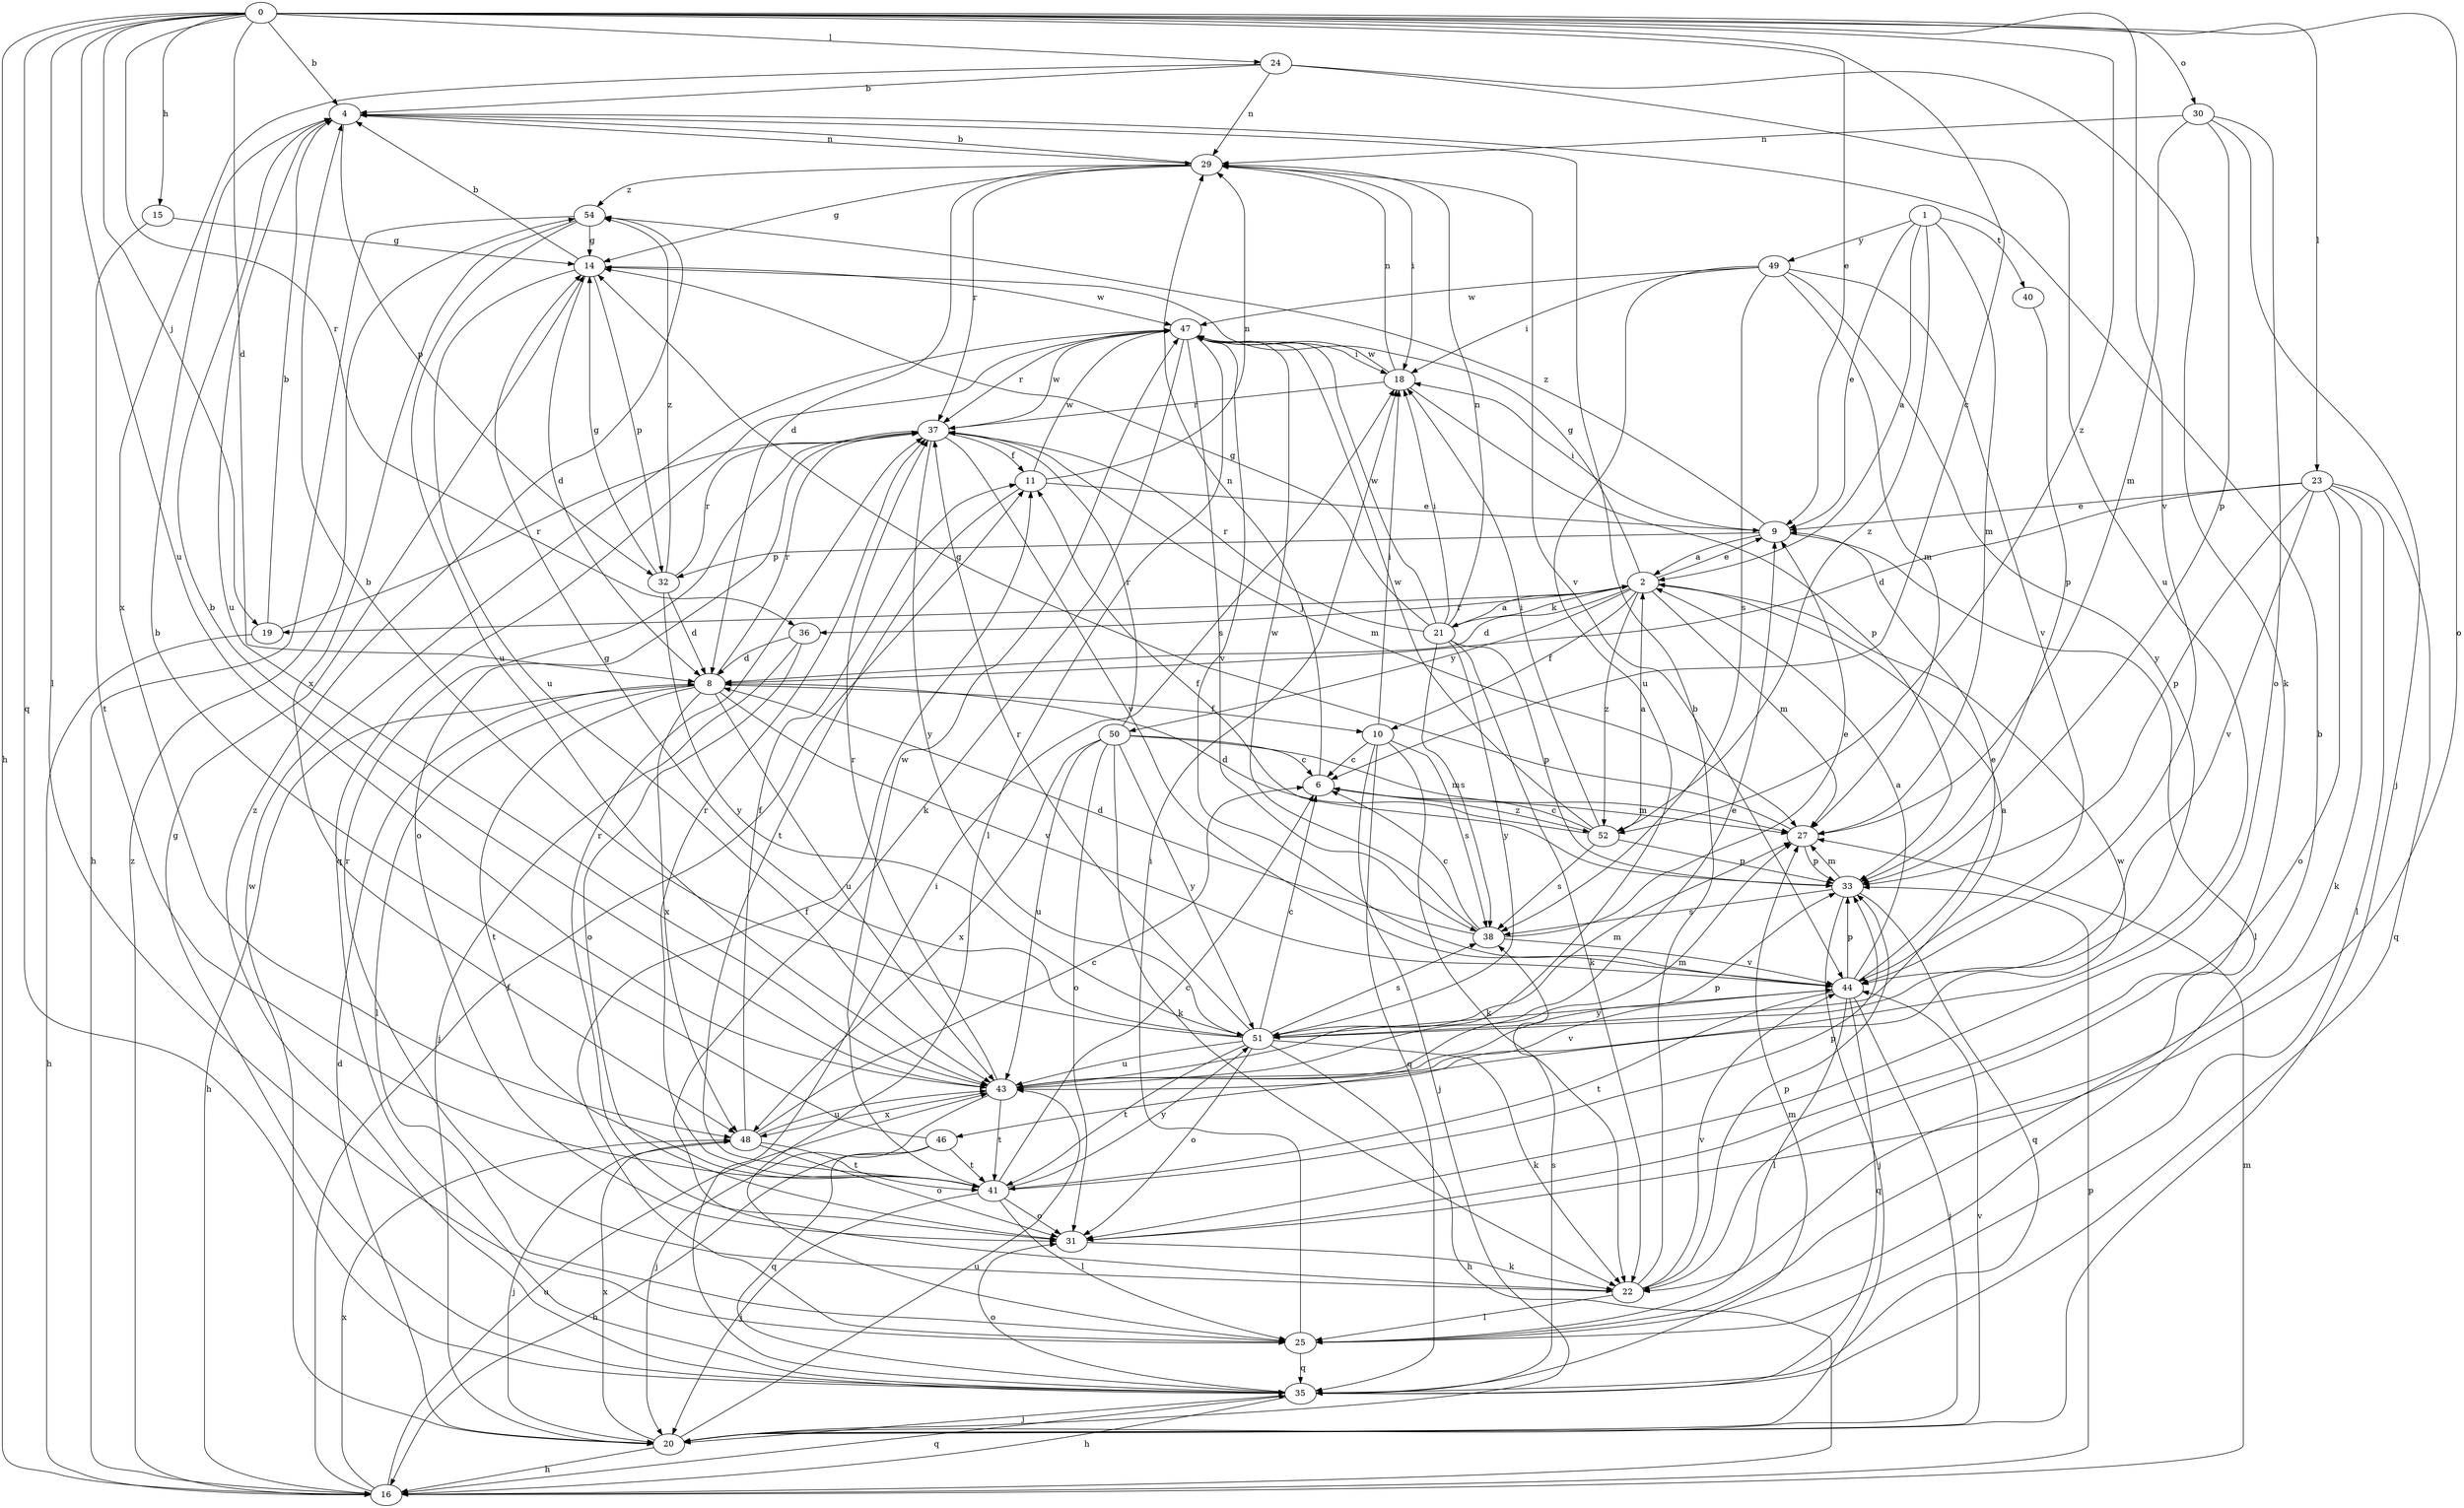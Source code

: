 strict digraph  {
0;
1;
2;
4;
6;
8;
9;
10;
11;
14;
15;
16;
18;
19;
20;
21;
22;
23;
24;
25;
27;
29;
30;
31;
32;
33;
35;
36;
37;
38;
40;
41;
43;
44;
46;
47;
48;
49;
50;
51;
52;
54;
0 -> 4  [label=b];
0 -> 6  [label=c];
0 -> 8  [label=d];
0 -> 9  [label=e];
0 -> 15  [label=h];
0 -> 16  [label=h];
0 -> 19  [label=j];
0 -> 23  [label=l];
0 -> 24  [label=l];
0 -> 25  [label=l];
0 -> 30  [label=o];
0 -> 31  [label=o];
0 -> 35  [label=q];
0 -> 36  [label=r];
0 -> 43  [label=u];
0 -> 44  [label=v];
0 -> 52  [label=z];
1 -> 2  [label=a];
1 -> 9  [label=e];
1 -> 27  [label=m];
1 -> 40  [label=t];
1 -> 49  [label=y];
1 -> 52  [label=z];
2 -> 8  [label=d];
2 -> 9  [label=e];
2 -> 10  [label=f];
2 -> 14  [label=g];
2 -> 19  [label=j];
2 -> 21  [label=k];
2 -> 27  [label=m];
2 -> 36  [label=r];
2 -> 46  [label=w];
2 -> 50  [label=y];
2 -> 52  [label=z];
4 -> 29  [label=n];
4 -> 32  [label=p];
4 -> 43  [label=u];
6 -> 27  [label=m];
6 -> 29  [label=n];
6 -> 52  [label=z];
8 -> 10  [label=f];
8 -> 16  [label=h];
8 -> 25  [label=l];
8 -> 37  [label=r];
8 -> 41  [label=t];
8 -> 43  [label=u];
8 -> 44  [label=v];
8 -> 48  [label=x];
9 -> 2  [label=a];
9 -> 18  [label=i];
9 -> 25  [label=l];
9 -> 32  [label=p];
9 -> 54  [label=z];
10 -> 6  [label=c];
10 -> 18  [label=i];
10 -> 20  [label=j];
10 -> 22  [label=k];
10 -> 35  [label=q];
10 -> 38  [label=s];
11 -> 9  [label=e];
11 -> 29  [label=n];
11 -> 41  [label=t];
11 -> 47  [label=w];
14 -> 4  [label=b];
14 -> 8  [label=d];
14 -> 32  [label=p];
14 -> 43  [label=u];
14 -> 47  [label=w];
15 -> 14  [label=g];
15 -> 41  [label=t];
16 -> 11  [label=f];
16 -> 27  [label=m];
16 -> 33  [label=p];
16 -> 35  [label=q];
16 -> 43  [label=u];
16 -> 48  [label=x];
16 -> 54  [label=z];
18 -> 29  [label=n];
18 -> 33  [label=p];
18 -> 37  [label=r];
18 -> 47  [label=w];
19 -> 4  [label=b];
19 -> 16  [label=h];
19 -> 37  [label=r];
20 -> 8  [label=d];
20 -> 16  [label=h];
20 -> 43  [label=u];
20 -> 44  [label=v];
20 -> 47  [label=w];
20 -> 48  [label=x];
21 -> 2  [label=a];
21 -> 14  [label=g];
21 -> 18  [label=i];
21 -> 22  [label=k];
21 -> 29  [label=n];
21 -> 33  [label=p];
21 -> 37  [label=r];
21 -> 38  [label=s];
21 -> 47  [label=w];
21 -> 51  [label=y];
22 -> 4  [label=b];
22 -> 25  [label=l];
22 -> 33  [label=p];
22 -> 37  [label=r];
22 -> 44  [label=v];
23 -> 8  [label=d];
23 -> 9  [label=e];
23 -> 22  [label=k];
23 -> 25  [label=l];
23 -> 31  [label=o];
23 -> 33  [label=p];
23 -> 35  [label=q];
23 -> 44  [label=v];
24 -> 4  [label=b];
24 -> 22  [label=k];
24 -> 29  [label=n];
24 -> 43  [label=u];
24 -> 48  [label=x];
25 -> 4  [label=b];
25 -> 11  [label=f];
25 -> 18  [label=i];
25 -> 35  [label=q];
27 -> 14  [label=g];
27 -> 33  [label=p];
29 -> 4  [label=b];
29 -> 8  [label=d];
29 -> 14  [label=g];
29 -> 18  [label=i];
29 -> 37  [label=r];
29 -> 44  [label=v];
29 -> 54  [label=z];
30 -> 20  [label=j];
30 -> 27  [label=m];
30 -> 29  [label=n];
30 -> 31  [label=o];
30 -> 33  [label=p];
31 -> 22  [label=k];
31 -> 37  [label=r];
32 -> 8  [label=d];
32 -> 14  [label=g];
32 -> 37  [label=r];
32 -> 51  [label=y];
32 -> 54  [label=z];
33 -> 11  [label=f];
33 -> 20  [label=j];
33 -> 27  [label=m];
33 -> 35  [label=q];
33 -> 38  [label=s];
35 -> 14  [label=g];
35 -> 16  [label=h];
35 -> 18  [label=i];
35 -> 20  [label=j];
35 -> 27  [label=m];
35 -> 31  [label=o];
35 -> 38  [label=s];
35 -> 54  [label=z];
36 -> 8  [label=d];
36 -> 20  [label=j];
36 -> 31  [label=o];
37 -> 11  [label=f];
37 -> 27  [label=m];
37 -> 31  [label=o];
37 -> 44  [label=v];
37 -> 47  [label=w];
37 -> 51  [label=y];
38 -> 6  [label=c];
38 -> 8  [label=d];
38 -> 9  [label=e];
38 -> 44  [label=v];
38 -> 47  [label=w];
40 -> 33  [label=p];
41 -> 6  [label=c];
41 -> 20  [label=j];
41 -> 25  [label=l];
41 -> 31  [label=o];
41 -> 33  [label=p];
41 -> 37  [label=r];
41 -> 47  [label=w];
41 -> 51  [label=y];
43 -> 4  [label=b];
43 -> 9  [label=e];
43 -> 20  [label=j];
43 -> 27  [label=m];
43 -> 33  [label=p];
43 -> 37  [label=r];
43 -> 41  [label=t];
43 -> 44  [label=v];
43 -> 48  [label=x];
44 -> 2  [label=a];
44 -> 9  [label=e];
44 -> 20  [label=j];
44 -> 25  [label=l];
44 -> 33  [label=p];
44 -> 35  [label=q];
44 -> 41  [label=t];
44 -> 51  [label=y];
46 -> 4  [label=b];
46 -> 16  [label=h];
46 -> 35  [label=q];
46 -> 41  [label=t];
47 -> 18  [label=i];
47 -> 22  [label=k];
47 -> 25  [label=l];
47 -> 35  [label=q];
47 -> 37  [label=r];
47 -> 38  [label=s];
47 -> 44  [label=v];
48 -> 6  [label=c];
48 -> 11  [label=f];
48 -> 20  [label=j];
48 -> 31  [label=o];
48 -> 41  [label=t];
48 -> 43  [label=u];
49 -> 18  [label=i];
49 -> 27  [label=m];
49 -> 38  [label=s];
49 -> 43  [label=u];
49 -> 44  [label=v];
49 -> 47  [label=w];
49 -> 51  [label=y];
50 -> 6  [label=c];
50 -> 22  [label=k];
50 -> 27  [label=m];
50 -> 31  [label=o];
50 -> 37  [label=r];
50 -> 43  [label=u];
50 -> 48  [label=x];
50 -> 51  [label=y];
51 -> 2  [label=a];
51 -> 4  [label=b];
51 -> 6  [label=c];
51 -> 14  [label=g];
51 -> 16  [label=h];
51 -> 22  [label=k];
51 -> 27  [label=m];
51 -> 31  [label=o];
51 -> 37  [label=r];
51 -> 38  [label=s];
51 -> 41  [label=t];
51 -> 43  [label=u];
52 -> 2  [label=a];
52 -> 6  [label=c];
52 -> 8  [label=d];
52 -> 18  [label=i];
52 -> 33  [label=p];
52 -> 38  [label=s];
52 -> 47  [label=w];
54 -> 14  [label=g];
54 -> 16  [label=h];
54 -> 43  [label=u];
54 -> 48  [label=x];
}
